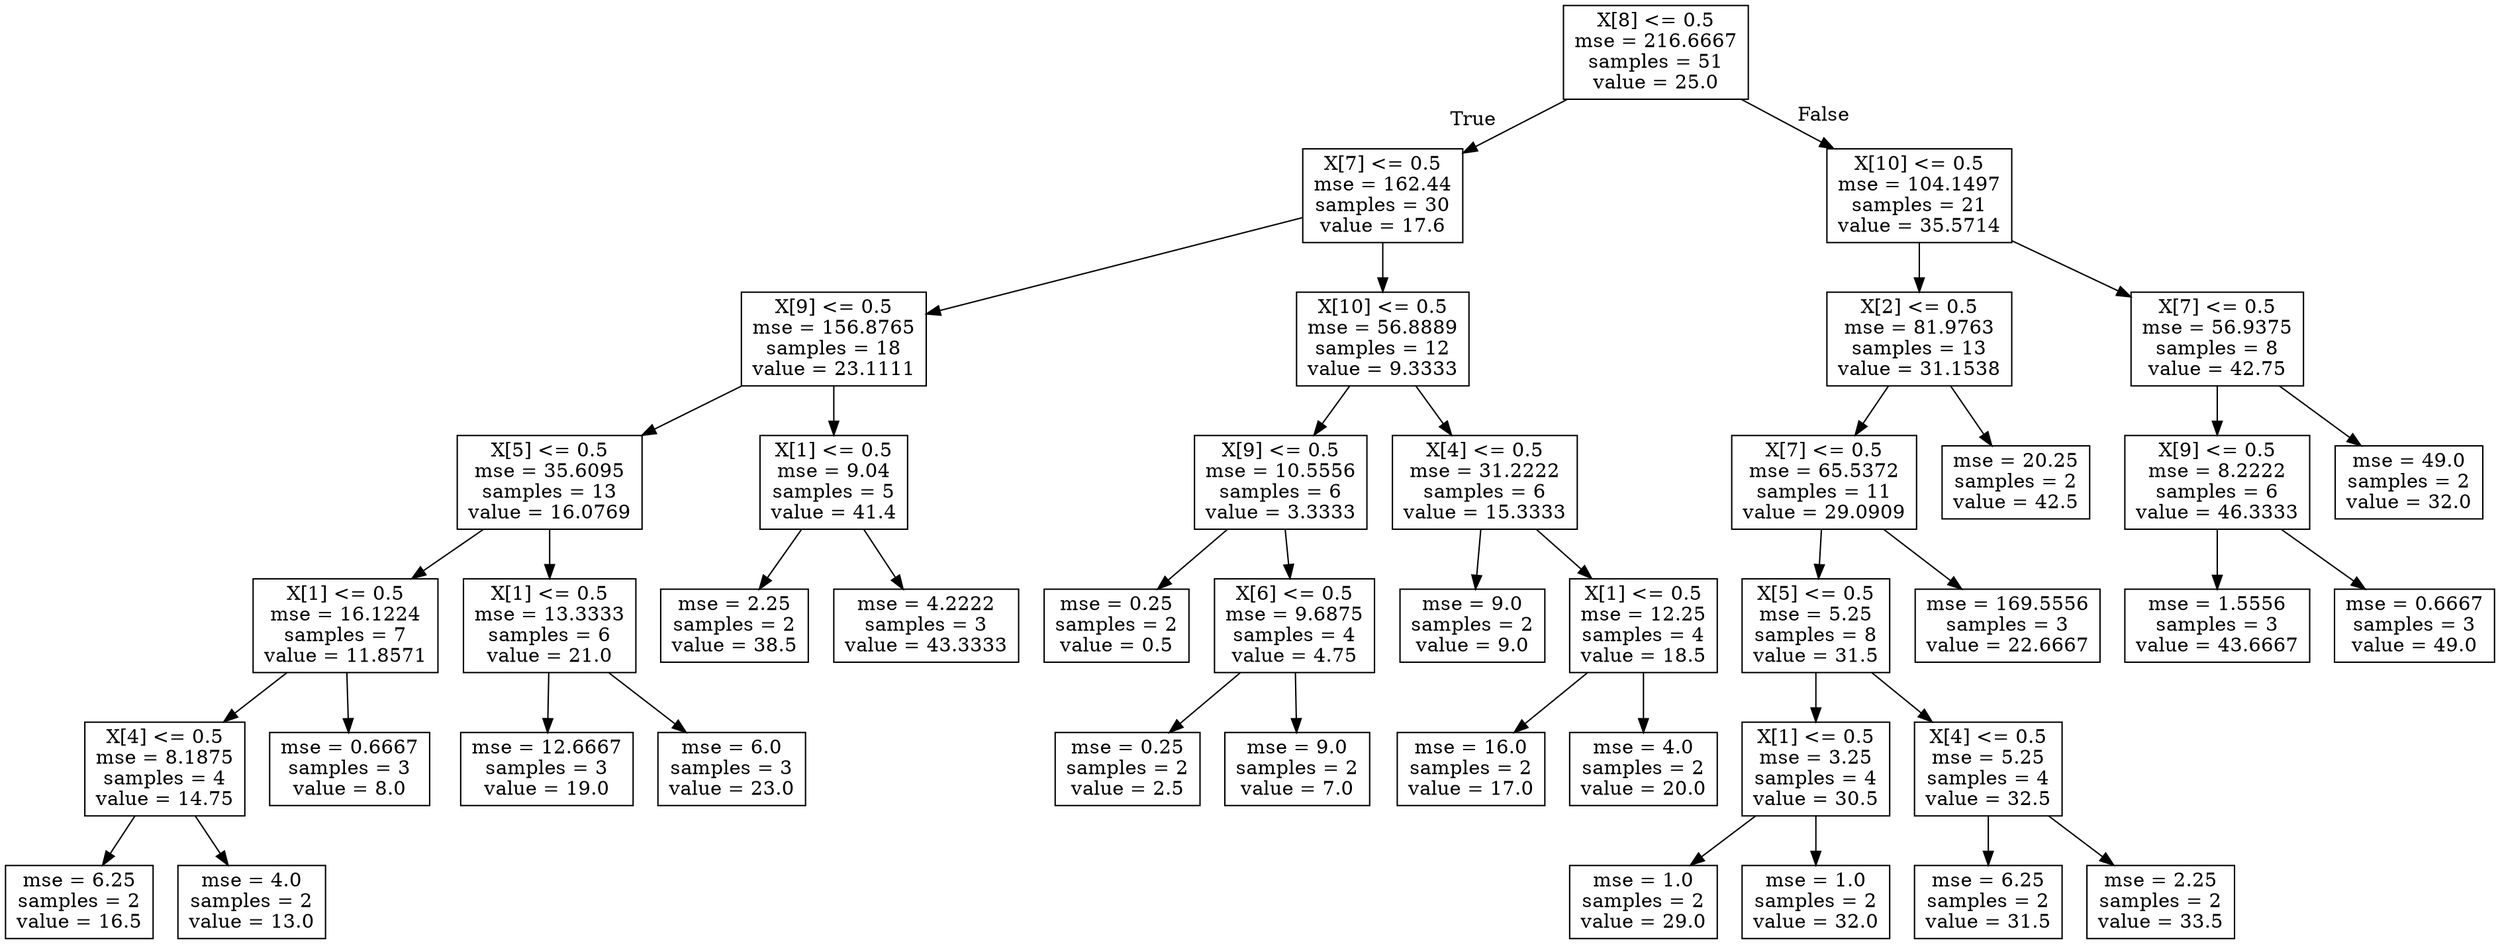 digraph Tree {
node [shape=box] ;
0 [label="X[8] <= 0.5\nmse = 216.6667\nsamples = 51\nvalue = 25.0"] ;
1 [label="X[7] <= 0.5\nmse = 162.44\nsamples = 30\nvalue = 17.6"] ;
0 -> 1 [labeldistance=2.5, labelangle=45, headlabel="True"] ;
2 [label="X[9] <= 0.5\nmse = 156.8765\nsamples = 18\nvalue = 23.1111"] ;
1 -> 2 ;
3 [label="X[5] <= 0.5\nmse = 35.6095\nsamples = 13\nvalue = 16.0769"] ;
2 -> 3 ;
4 [label="X[1] <= 0.5\nmse = 16.1224\nsamples = 7\nvalue = 11.8571"] ;
3 -> 4 ;
5 [label="X[4] <= 0.5\nmse = 8.1875\nsamples = 4\nvalue = 14.75"] ;
4 -> 5 ;
6 [label="mse = 6.25\nsamples = 2\nvalue = 16.5"] ;
5 -> 6 ;
7 [label="mse = 4.0\nsamples = 2\nvalue = 13.0"] ;
5 -> 7 ;
8 [label="mse = 0.6667\nsamples = 3\nvalue = 8.0"] ;
4 -> 8 ;
9 [label="X[1] <= 0.5\nmse = 13.3333\nsamples = 6\nvalue = 21.0"] ;
3 -> 9 ;
10 [label="mse = 12.6667\nsamples = 3\nvalue = 19.0"] ;
9 -> 10 ;
11 [label="mse = 6.0\nsamples = 3\nvalue = 23.0"] ;
9 -> 11 ;
12 [label="X[1] <= 0.5\nmse = 9.04\nsamples = 5\nvalue = 41.4"] ;
2 -> 12 ;
13 [label="mse = 2.25\nsamples = 2\nvalue = 38.5"] ;
12 -> 13 ;
14 [label="mse = 4.2222\nsamples = 3\nvalue = 43.3333"] ;
12 -> 14 ;
15 [label="X[10] <= 0.5\nmse = 56.8889\nsamples = 12\nvalue = 9.3333"] ;
1 -> 15 ;
16 [label="X[9] <= 0.5\nmse = 10.5556\nsamples = 6\nvalue = 3.3333"] ;
15 -> 16 ;
17 [label="mse = 0.25\nsamples = 2\nvalue = 0.5"] ;
16 -> 17 ;
18 [label="X[6] <= 0.5\nmse = 9.6875\nsamples = 4\nvalue = 4.75"] ;
16 -> 18 ;
19 [label="mse = 0.25\nsamples = 2\nvalue = 2.5"] ;
18 -> 19 ;
20 [label="mse = 9.0\nsamples = 2\nvalue = 7.0"] ;
18 -> 20 ;
21 [label="X[4] <= 0.5\nmse = 31.2222\nsamples = 6\nvalue = 15.3333"] ;
15 -> 21 ;
22 [label="mse = 9.0\nsamples = 2\nvalue = 9.0"] ;
21 -> 22 ;
23 [label="X[1] <= 0.5\nmse = 12.25\nsamples = 4\nvalue = 18.5"] ;
21 -> 23 ;
24 [label="mse = 16.0\nsamples = 2\nvalue = 17.0"] ;
23 -> 24 ;
25 [label="mse = 4.0\nsamples = 2\nvalue = 20.0"] ;
23 -> 25 ;
26 [label="X[10] <= 0.5\nmse = 104.1497\nsamples = 21\nvalue = 35.5714"] ;
0 -> 26 [labeldistance=2.5, labelangle=-45, headlabel="False"] ;
27 [label="X[2] <= 0.5\nmse = 81.9763\nsamples = 13\nvalue = 31.1538"] ;
26 -> 27 ;
28 [label="X[7] <= 0.5\nmse = 65.5372\nsamples = 11\nvalue = 29.0909"] ;
27 -> 28 ;
29 [label="X[5] <= 0.5\nmse = 5.25\nsamples = 8\nvalue = 31.5"] ;
28 -> 29 ;
30 [label="X[1] <= 0.5\nmse = 3.25\nsamples = 4\nvalue = 30.5"] ;
29 -> 30 ;
31 [label="mse = 1.0\nsamples = 2\nvalue = 29.0"] ;
30 -> 31 ;
32 [label="mse = 1.0\nsamples = 2\nvalue = 32.0"] ;
30 -> 32 ;
33 [label="X[4] <= 0.5\nmse = 5.25\nsamples = 4\nvalue = 32.5"] ;
29 -> 33 ;
34 [label="mse = 6.25\nsamples = 2\nvalue = 31.5"] ;
33 -> 34 ;
35 [label="mse = 2.25\nsamples = 2\nvalue = 33.5"] ;
33 -> 35 ;
36 [label="mse = 169.5556\nsamples = 3\nvalue = 22.6667"] ;
28 -> 36 ;
37 [label="mse = 20.25\nsamples = 2\nvalue = 42.5"] ;
27 -> 37 ;
38 [label="X[7] <= 0.5\nmse = 56.9375\nsamples = 8\nvalue = 42.75"] ;
26 -> 38 ;
39 [label="X[9] <= 0.5\nmse = 8.2222\nsamples = 6\nvalue = 46.3333"] ;
38 -> 39 ;
40 [label="mse = 1.5556\nsamples = 3\nvalue = 43.6667"] ;
39 -> 40 ;
41 [label="mse = 0.6667\nsamples = 3\nvalue = 49.0"] ;
39 -> 41 ;
42 [label="mse = 49.0\nsamples = 2\nvalue = 32.0"] ;
38 -> 42 ;
}